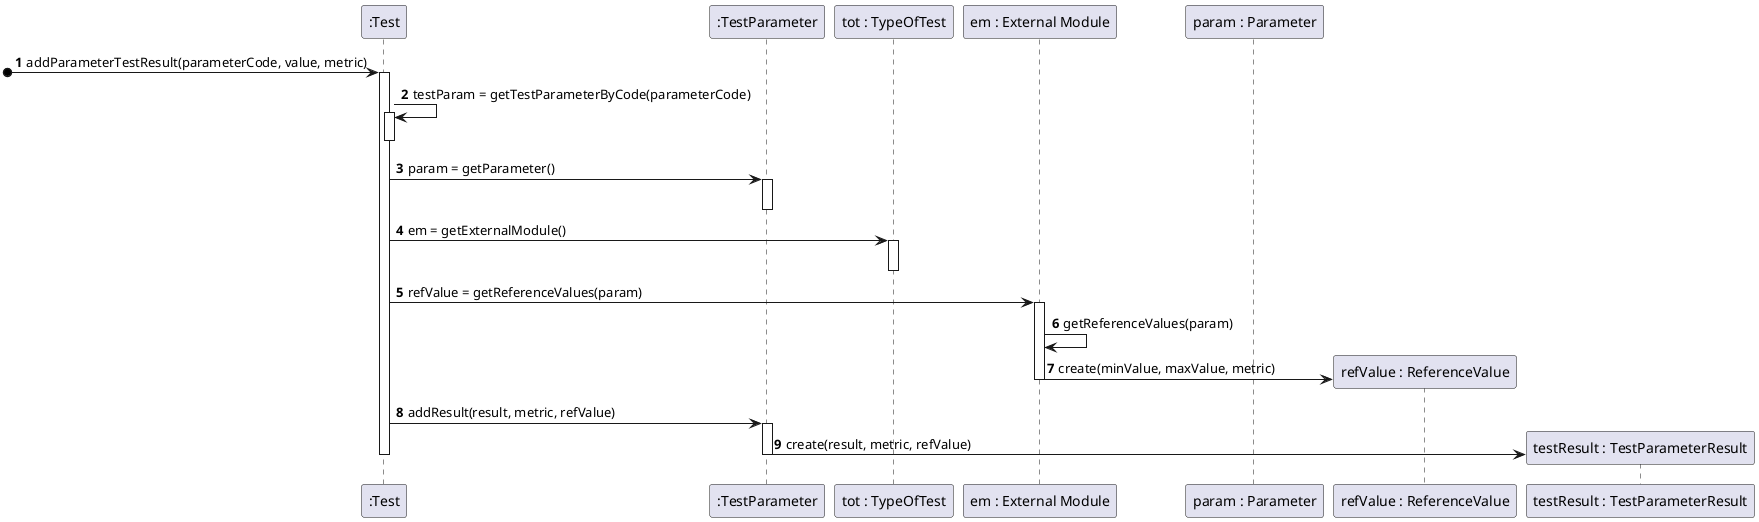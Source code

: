 @startuml
'https://plantuml.com/sequence-diagram

autonumber

participant ":Test" as T
participant ":TestParameter" as TP
participant "tot : TypeOfTest" as ToT
participant "em : External Module" as EM
participant "param : Parameter"
participant "refValue : ReferenceValue" as RV
participant "testResult : TestParameterResult" as TPR

[o-> T : addParameterTestResult(parameterCode, value, metric)
activate T
    T -> T : testParam = getTestParameterByCode(parameterCode)
    activate T
    deactivate T
    T -> TP : param = getParameter()
    activate TP
    deactivate TP
    T -> ToT : em = getExternalModule()
    activate ToT
    deactivate ToT
    T -> EM : refValue = getReferenceValues(param)
    activate EM
        EM -> EM : getReferenceValues(param)
        EM -> RV** : create(minValue, maxValue, metric)
    deactivate EM
    T -> TP : addResult(result, metric, refValue)
    activate TP
        TP -> TPR** : create(result, metric, refValue)
    deactivate TP
deactivate T
@enduml